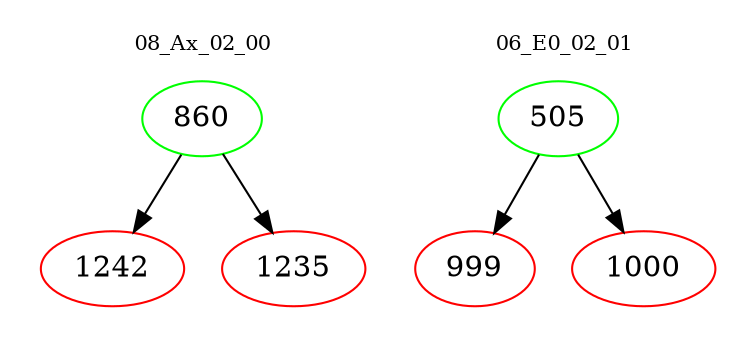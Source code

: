 digraph{
subgraph cluster_0 {
color = white
label = "08_Ax_02_00";
fontsize=10;
T0_860 [label="860", color="green"]
T0_860 -> T0_1242 [color="black"]
T0_1242 [label="1242", color="red"]
T0_860 -> T0_1235 [color="black"]
T0_1235 [label="1235", color="red"]
}
subgraph cluster_1 {
color = white
label = "06_E0_02_01";
fontsize=10;
T1_505 [label="505", color="green"]
T1_505 -> T1_999 [color="black"]
T1_999 [label="999", color="red"]
T1_505 -> T1_1000 [color="black"]
T1_1000 [label="1000", color="red"]
}
}
